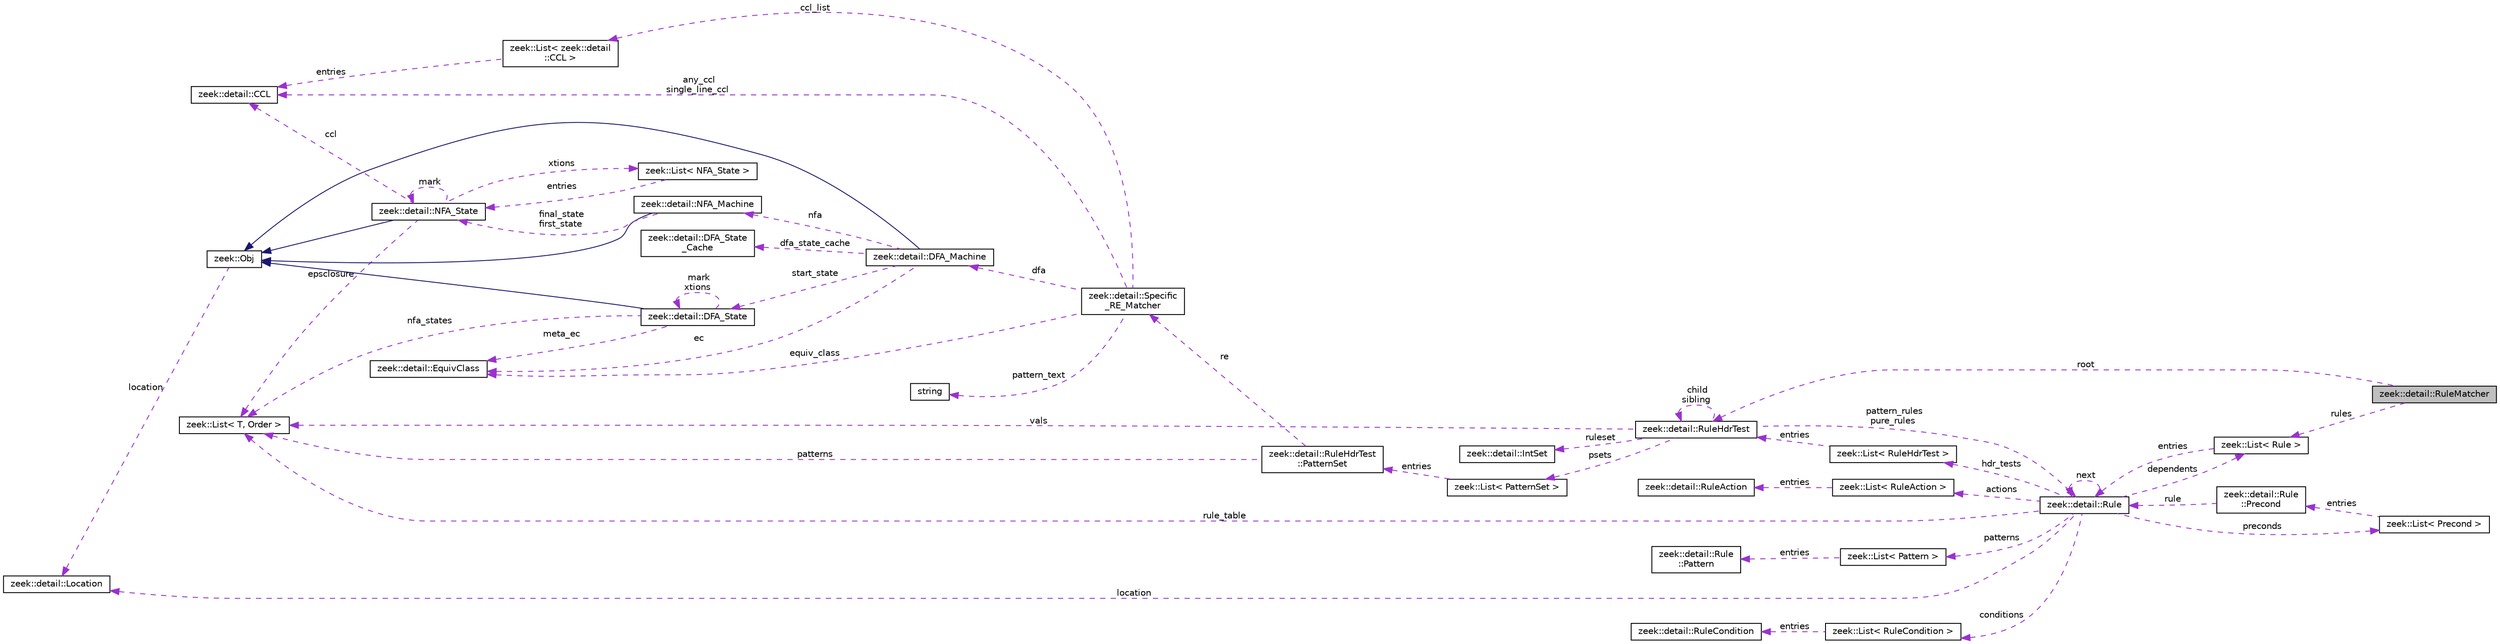 digraph "zeek::detail::RuleMatcher"
{
 // LATEX_PDF_SIZE
  edge [fontname="Helvetica",fontsize="10",labelfontname="Helvetica",labelfontsize="10"];
  node [fontname="Helvetica",fontsize="10",shape=record];
  rankdir="LR";
  Node1 [label="zeek::detail::RuleMatcher",height=0.2,width=0.4,color="black", fillcolor="grey75", style="filled", fontcolor="black",tooltip=" "];
  Node2 -> Node1 [dir="back",color="darkorchid3",fontsize="10",style="dashed",label=" root" ,fontname="Helvetica"];
  Node2 [label="zeek::detail::RuleHdrTest",height=0.2,width=0.4,color="black", fillcolor="white", style="filled",URL="$d4/d72/classzeek_1_1detail_1_1RuleHdrTest.html",tooltip=" "];
  Node3 -> Node2 [dir="back",color="darkorchid3",fontsize="10",style="dashed",label=" vals" ,fontname="Helvetica"];
  Node3 [label="zeek::List\< T, Order \>",height=0.2,width=0.4,color="black", fillcolor="white", style="filled",URL="$d2/d8d/classzeek_1_1List.html",tooltip=" "];
  Node4 -> Node2 [dir="back",color="darkorchid3",fontsize="10",style="dashed",label=" psets" ,fontname="Helvetica"];
  Node4 [label="zeek::List\< PatternSet \>",height=0.2,width=0.4,color="black", fillcolor="white", style="filled",URL="$d2/d8d/classzeek_1_1List.html",tooltip=" "];
  Node5 -> Node4 [dir="back",color="darkorchid3",fontsize="10",style="dashed",label=" entries" ,fontname="Helvetica"];
  Node5 [label="zeek::detail::RuleHdrTest\l::PatternSet",height=0.2,width=0.4,color="black", fillcolor="white", style="filled",URL="$d0/db5/structzeek_1_1detail_1_1RuleHdrTest_1_1PatternSet.html",tooltip=" "];
  Node6 -> Node5 [dir="back",color="darkorchid3",fontsize="10",style="dashed",label=" re" ,fontname="Helvetica"];
  Node6 [label="zeek::detail::Specific\l_RE_Matcher",height=0.2,width=0.4,color="black", fillcolor="white", style="filled",URL="$df/d02/classzeek_1_1detail_1_1Specific__RE__Matcher.html",tooltip=" "];
  Node7 -> Node6 [dir="back",color="darkorchid3",fontsize="10",style="dashed",label=" pattern_text" ,fontname="Helvetica"];
  Node7 [label="string",height=0.2,width=0.4,color="black", fillcolor="white", style="filled",tooltip=" "];
  Node8 -> Node6 [dir="back",color="darkorchid3",fontsize="10",style="dashed",label=" ccl_list" ,fontname="Helvetica"];
  Node8 [label="zeek::List\< zeek::detail\l::CCL \>",height=0.2,width=0.4,color="black", fillcolor="white", style="filled",URL="$d2/d8d/classzeek_1_1List.html",tooltip=" "];
  Node9 -> Node8 [dir="back",color="darkorchid3",fontsize="10",style="dashed",label=" entries" ,fontname="Helvetica"];
  Node9 [label="zeek::detail::CCL",height=0.2,width=0.4,color="black", fillcolor="white", style="filled",URL="$d4/d9b/classzeek_1_1detail_1_1CCL.html",tooltip=" "];
  Node10 -> Node6 [dir="back",color="darkorchid3",fontsize="10",style="dashed",label=" equiv_class" ,fontname="Helvetica"];
  Node10 [label="zeek::detail::EquivClass",height=0.2,width=0.4,color="black", fillcolor="white", style="filled",URL="$d7/d37/classzeek_1_1detail_1_1EquivClass.html",tooltip=" "];
  Node11 -> Node6 [dir="back",color="darkorchid3",fontsize="10",style="dashed",label=" dfa" ,fontname="Helvetica"];
  Node11 [label="zeek::detail::DFA_Machine",height=0.2,width=0.4,color="black", fillcolor="white", style="filled",URL="$d5/dd7/classzeek_1_1detail_1_1DFA__Machine.html",tooltip=" "];
  Node12 -> Node11 [dir="back",color="midnightblue",fontsize="10",style="solid",fontname="Helvetica"];
  Node12 [label="zeek::Obj",height=0.2,width=0.4,color="black", fillcolor="white", style="filled",URL="$dd/df1/classzeek_1_1Obj.html",tooltip=" "];
  Node13 -> Node12 [dir="back",color="darkorchid3",fontsize="10",style="dashed",label=" location" ,fontname="Helvetica"];
  Node13 [label="zeek::detail::Location",height=0.2,width=0.4,color="black", fillcolor="white", style="filled",URL="$d5/d1d/classzeek_1_1detail_1_1Location.html",tooltip=" "];
  Node10 -> Node11 [dir="back",color="darkorchid3",fontsize="10",style="dashed",label=" ec" ,fontname="Helvetica"];
  Node14 -> Node11 [dir="back",color="darkorchid3",fontsize="10",style="dashed",label=" start_state" ,fontname="Helvetica"];
  Node14 [label="zeek::detail::DFA_State",height=0.2,width=0.4,color="black", fillcolor="white", style="filled",URL="$dc/d7e/classzeek_1_1detail_1_1DFA__State.html",tooltip=" "];
  Node12 -> Node14 [dir="back",color="midnightblue",fontsize="10",style="solid",fontname="Helvetica"];
  Node14 -> Node14 [dir="back",color="darkorchid3",fontsize="10",style="dashed",label=" mark\nxtions" ,fontname="Helvetica"];
  Node3 -> Node14 [dir="back",color="darkorchid3",fontsize="10",style="dashed",label=" nfa_states" ,fontname="Helvetica"];
  Node10 -> Node14 [dir="back",color="darkorchid3",fontsize="10",style="dashed",label=" meta_ec" ,fontname="Helvetica"];
  Node15 -> Node11 [dir="back",color="darkorchid3",fontsize="10",style="dashed",label=" dfa_state_cache" ,fontname="Helvetica"];
  Node15 [label="zeek::detail::DFA_State\l_Cache",height=0.2,width=0.4,color="black", fillcolor="white", style="filled",URL="$df/d31/classzeek_1_1detail_1_1DFA__State__Cache.html",tooltip=" "];
  Node16 -> Node11 [dir="back",color="darkorchid3",fontsize="10",style="dashed",label=" nfa" ,fontname="Helvetica"];
  Node16 [label="zeek::detail::NFA_Machine",height=0.2,width=0.4,color="black", fillcolor="white", style="filled",URL="$df/d68/classzeek_1_1detail_1_1NFA__Machine.html",tooltip=" "];
  Node12 -> Node16 [dir="back",color="midnightblue",fontsize="10",style="solid",fontname="Helvetica"];
  Node17 -> Node16 [dir="back",color="darkorchid3",fontsize="10",style="dashed",label=" final_state\nfirst_state" ,fontname="Helvetica"];
  Node17 [label="zeek::detail::NFA_State",height=0.2,width=0.4,color="black", fillcolor="white", style="filled",URL="$d2/da3/classzeek_1_1detail_1_1NFA__State.html",tooltip=" "];
  Node12 -> Node17 [dir="back",color="midnightblue",fontsize="10",style="solid",fontname="Helvetica"];
  Node9 -> Node17 [dir="back",color="darkorchid3",fontsize="10",style="dashed",label=" ccl" ,fontname="Helvetica"];
  Node18 -> Node17 [dir="back",color="darkorchid3",fontsize="10",style="dashed",label=" xtions" ,fontname="Helvetica"];
  Node18 [label="zeek::List\< NFA_State \>",height=0.2,width=0.4,color="black", fillcolor="white", style="filled",URL="$d2/d8d/classzeek_1_1List.html",tooltip=" "];
  Node17 -> Node18 [dir="back",color="darkorchid3",fontsize="10",style="dashed",label=" entries" ,fontname="Helvetica"];
  Node3 -> Node17 [dir="back",color="darkorchid3",fontsize="10",style="dashed",label=" epsclosure" ,fontname="Helvetica"];
  Node17 -> Node17 [dir="back",color="darkorchid3",fontsize="10",style="dashed",label=" mark" ,fontname="Helvetica"];
  Node9 -> Node6 [dir="back",color="darkorchid3",fontsize="10",style="dashed",label=" any_ccl\nsingle_line_ccl" ,fontname="Helvetica"];
  Node3 -> Node5 [dir="back",color="darkorchid3",fontsize="10",style="dashed",label=" patterns" ,fontname="Helvetica"];
  Node19 -> Node2 [dir="back",color="darkorchid3",fontsize="10",style="dashed",label=" pattern_rules\npure_rules" ,fontname="Helvetica"];
  Node19 [label="zeek::detail::Rule",height=0.2,width=0.4,color="black", fillcolor="white", style="filled",URL="$d2/d1d/classzeek_1_1detail_1_1Rule.html",tooltip=" "];
  Node20 -> Node19 [dir="back",color="darkorchid3",fontsize="10",style="dashed",label=" hdr_tests" ,fontname="Helvetica"];
  Node20 [label="zeek::List\< RuleHdrTest \>",height=0.2,width=0.4,color="black", fillcolor="white", style="filled",URL="$d2/d8d/classzeek_1_1List.html",tooltip=" "];
  Node2 -> Node20 [dir="back",color="darkorchid3",fontsize="10",style="dashed",label=" entries" ,fontname="Helvetica"];
  Node21 -> Node19 [dir="back",color="darkorchid3",fontsize="10",style="dashed",label=" conditions" ,fontname="Helvetica"];
  Node21 [label="zeek::List\< RuleCondition \>",height=0.2,width=0.4,color="black", fillcolor="white", style="filled",URL="$d2/d8d/classzeek_1_1List.html",tooltip=" "];
  Node22 -> Node21 [dir="back",color="darkorchid3",fontsize="10",style="dashed",label=" entries" ,fontname="Helvetica"];
  Node22 [label="zeek::detail::RuleCondition",height=0.2,width=0.4,color="black", fillcolor="white", style="filled",URL="$d1/df4/classzeek_1_1detail_1_1RuleCondition.html",tooltip=" "];
  Node23 -> Node19 [dir="back",color="darkorchid3",fontsize="10",style="dashed",label=" actions" ,fontname="Helvetica"];
  Node23 [label="zeek::List\< RuleAction \>",height=0.2,width=0.4,color="black", fillcolor="white", style="filled",URL="$d2/d8d/classzeek_1_1List.html",tooltip=" "];
  Node24 -> Node23 [dir="back",color="darkorchid3",fontsize="10",style="dashed",label=" entries" ,fontname="Helvetica"];
  Node24 [label="zeek::detail::RuleAction",height=0.2,width=0.4,color="black", fillcolor="white", style="filled",URL="$d9/dec/classzeek_1_1detail_1_1RuleAction.html",tooltip=" "];
  Node25 -> Node19 [dir="back",color="darkorchid3",fontsize="10",style="dashed",label=" preconds" ,fontname="Helvetica"];
  Node25 [label="zeek::List\< Precond \>",height=0.2,width=0.4,color="black", fillcolor="white", style="filled",URL="$d2/d8d/classzeek_1_1List.html",tooltip=" "];
  Node26 -> Node25 [dir="back",color="darkorchid3",fontsize="10",style="dashed",label=" entries" ,fontname="Helvetica"];
  Node26 [label="zeek::detail::Rule\l::Precond",height=0.2,width=0.4,color="black", fillcolor="white", style="filled",URL="$d2/d1d/classzeek_1_1detail_1_1Rule.html#d3/d77/structzeek_1_1detail_1_1Rule_1_1Precond",tooltip=" "];
  Node19 -> Node26 [dir="back",color="darkorchid3",fontsize="10",style="dashed",label=" rule" ,fontname="Helvetica"];
  Node27 -> Node19 [dir="back",color="darkorchid3",fontsize="10",style="dashed",label=" dependents" ,fontname="Helvetica"];
  Node27 [label="zeek::List\< Rule \>",height=0.2,width=0.4,color="black", fillcolor="white", style="filled",URL="$d2/d8d/classzeek_1_1List.html",tooltip=" "];
  Node19 -> Node27 [dir="back",color="darkorchid3",fontsize="10",style="dashed",label=" entries" ,fontname="Helvetica"];
  Node28 -> Node19 [dir="back",color="darkorchid3",fontsize="10",style="dashed",label=" patterns" ,fontname="Helvetica"];
  Node28 [label="zeek::List\< Pattern \>",height=0.2,width=0.4,color="black", fillcolor="white", style="filled",URL="$d2/d8d/classzeek_1_1List.html",tooltip=" "];
  Node29 -> Node28 [dir="back",color="darkorchid3",fontsize="10",style="dashed",label=" entries" ,fontname="Helvetica"];
  Node29 [label="zeek::detail::Rule\l::Pattern",height=0.2,width=0.4,color="black", fillcolor="white", style="filled",URL="$d2/d1d/classzeek_1_1detail_1_1Rule.html#db/da5/structzeek_1_1detail_1_1Rule_1_1Pattern",tooltip=" "];
  Node19 -> Node19 [dir="back",color="darkorchid3",fontsize="10",style="dashed",label=" next" ,fontname="Helvetica"];
  Node13 -> Node19 [dir="back",color="darkorchid3",fontsize="10",style="dashed",label=" location" ,fontname="Helvetica"];
  Node3 -> Node19 [dir="back",color="darkorchid3",fontsize="10",style="dashed",label=" rule_table" ,fontname="Helvetica"];
  Node30 -> Node2 [dir="back",color="darkorchid3",fontsize="10",style="dashed",label=" ruleset" ,fontname="Helvetica"];
  Node30 [label="zeek::detail::IntSet",height=0.2,width=0.4,color="black", fillcolor="white", style="filled",URL="$df/dcb/classzeek_1_1detail_1_1IntSet.html",tooltip=" "];
  Node2 -> Node2 [dir="back",color="darkorchid3",fontsize="10",style="dashed",label=" child\nsibling" ,fontname="Helvetica"];
  Node27 -> Node1 [dir="back",color="darkorchid3",fontsize="10",style="dashed",label=" rules" ,fontname="Helvetica"];
}
